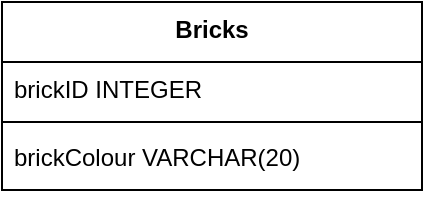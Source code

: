 <mxfile version="17.4.1" type="device"><diagram id="C5RBs43oDa-KdzZeNtuy" name="Page-1"><mxGraphModel dx="2062" dy="1122" grid="1" gridSize="10" guides="1" tooltips="1" connect="1" arrows="1" fold="1" page="1" pageScale="1" pageWidth="827" pageHeight="1169" math="0" shadow="0"><root><mxCell id="WIyWlLk6GJQsqaUBKTNV-0"/><mxCell id="WIyWlLk6GJQsqaUBKTNV-1" parent="WIyWlLk6GJQsqaUBKTNV-0"/><mxCell id="_7kH2DE6FNEJSiW6_eHx-4" value="Bricks" style="swimlane;fontStyle=1;align=center;verticalAlign=top;childLayout=stackLayout;horizontal=1;startSize=30;horizontalStack=0;resizeParent=1;resizeParentMax=0;resizeLast=0;collapsible=1;marginBottom=0;" vertex="1" parent="WIyWlLk6GJQsqaUBKTNV-1"><mxGeometry x="80" y="160" width="210" height="94" as="geometry"/></mxCell><mxCell id="_7kH2DE6FNEJSiW6_eHx-5" value="brickID INTEGER" style="text;strokeColor=none;fillColor=none;align=left;verticalAlign=top;spacingLeft=4;spacingRight=4;overflow=hidden;rotatable=0;points=[[0,0.5],[1,0.5]];portConstraint=eastwest;fontStyle=0" vertex="1" parent="_7kH2DE6FNEJSiW6_eHx-4"><mxGeometry y="30" width="210" height="26" as="geometry"/></mxCell><mxCell id="_7kH2DE6FNEJSiW6_eHx-6" value="" style="line;strokeWidth=1;fillColor=none;align=left;verticalAlign=middle;spacingTop=-1;spacingLeft=3;spacingRight=3;rotatable=0;labelPosition=right;points=[];portConstraint=eastwest;" vertex="1" parent="_7kH2DE6FNEJSiW6_eHx-4"><mxGeometry y="56" width="210" height="8" as="geometry"/></mxCell><mxCell id="_7kH2DE6FNEJSiW6_eHx-7" value="brickColour VARCHAR(20)" style="text;strokeColor=none;fillColor=none;align=left;verticalAlign=top;spacingLeft=4;spacingRight=4;overflow=hidden;rotatable=0;points=[[0,0.5],[1,0.5]];portConstraint=eastwest;" vertex="1" parent="_7kH2DE6FNEJSiW6_eHx-4"><mxGeometry y="64" width="210" height="30" as="geometry"/></mxCell></root></mxGraphModel></diagram></mxfile>